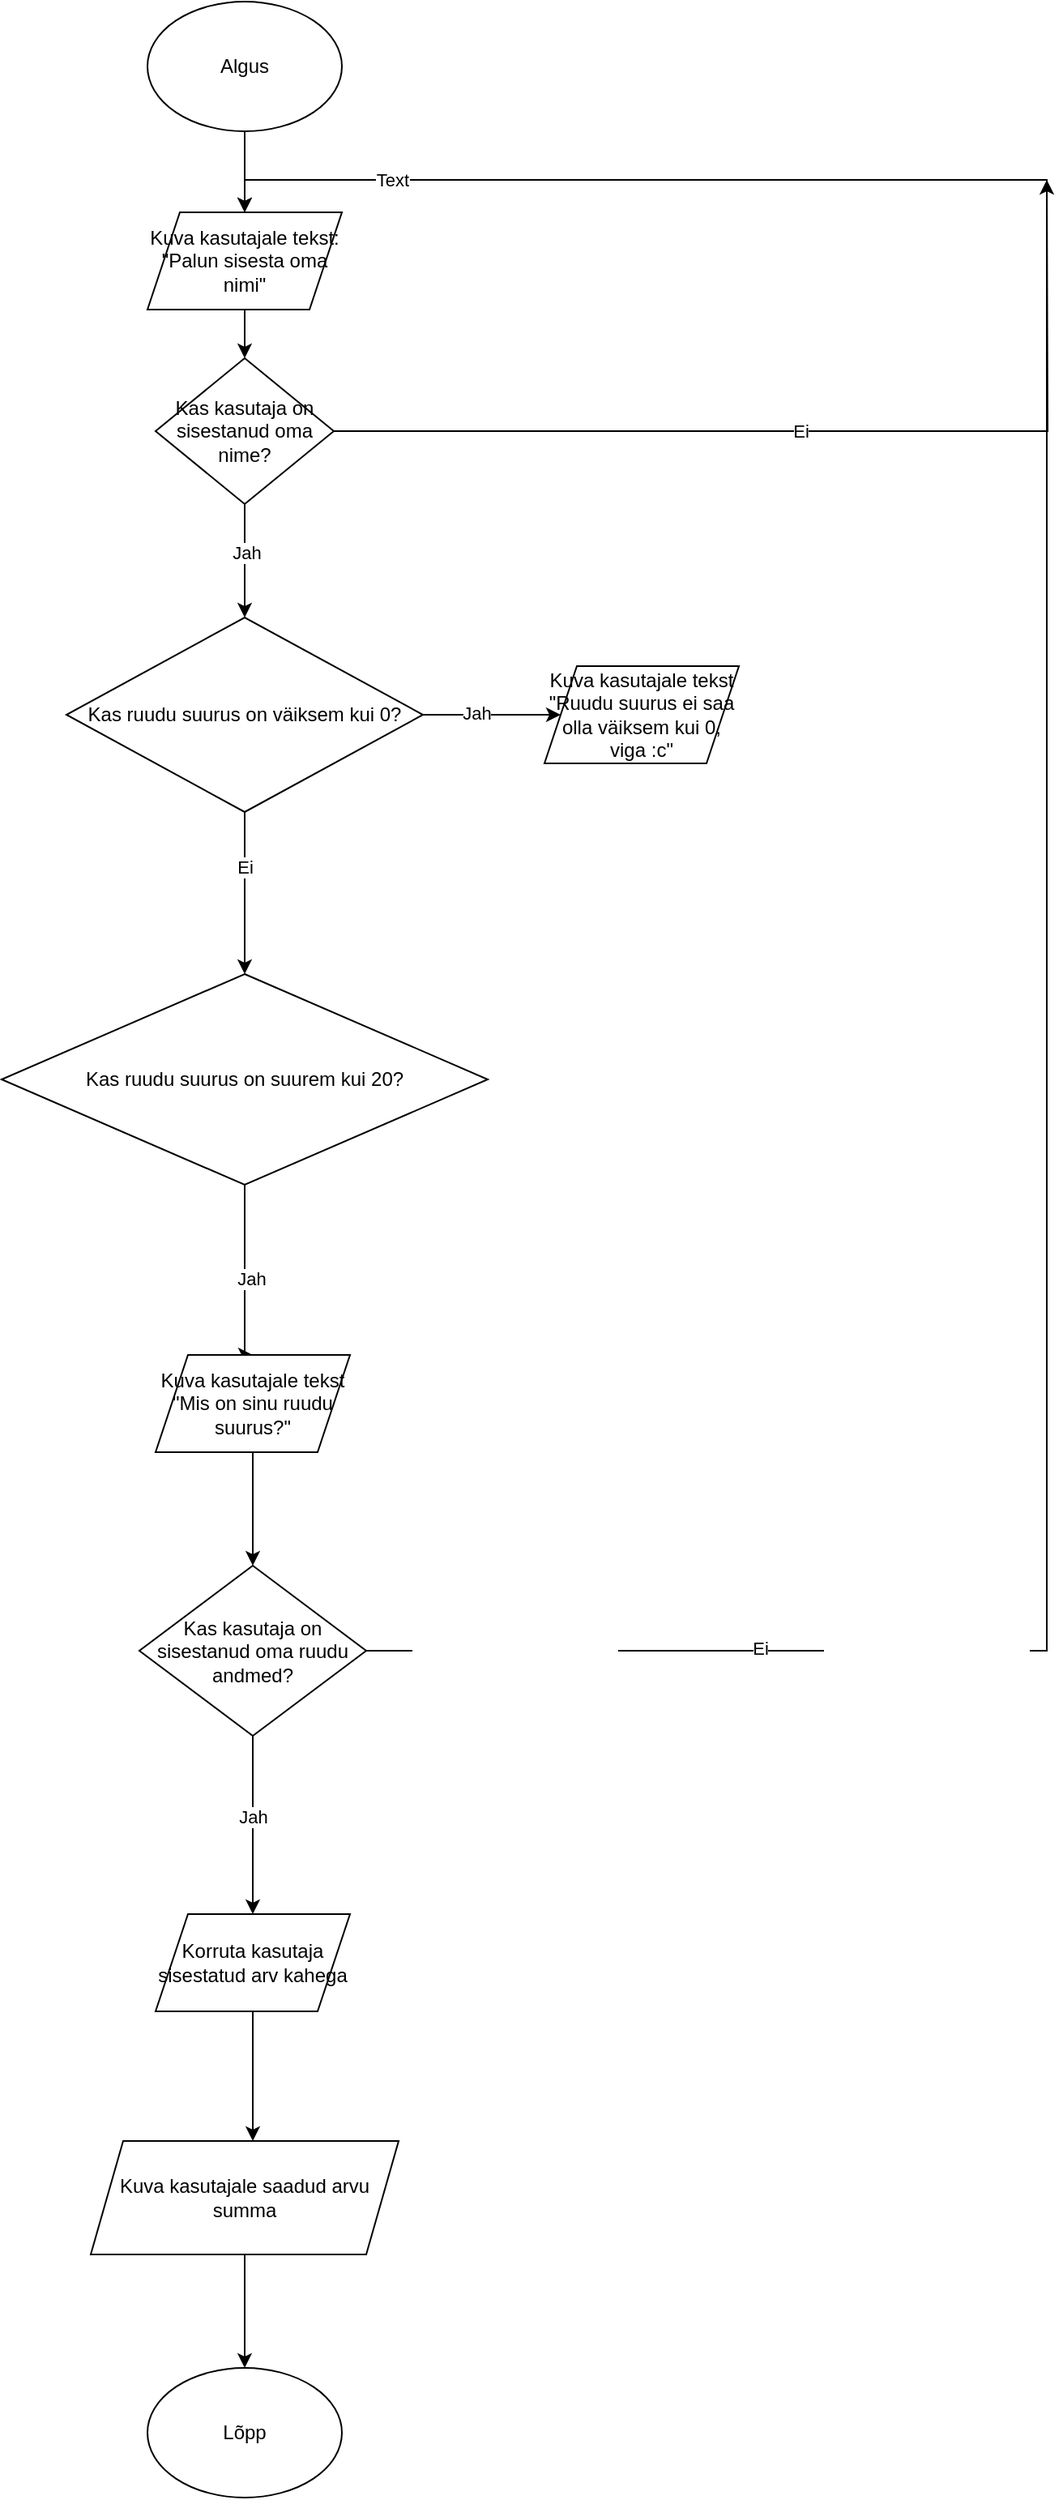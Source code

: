 <mxfile version="28.2.5">
  <diagram id="C5RBs43oDa-KdzZeNtuy" name="Page-1">
    <mxGraphModel dx="784" dy="2361" grid="1" gridSize="10" guides="1" tooltips="1" connect="1" arrows="1" fold="1" page="1" pageScale="1" pageWidth="827" pageHeight="1169" math="0" shadow="0">
      <root>
        <mxCell id="WIyWlLk6GJQsqaUBKTNV-0" />
        <mxCell id="WIyWlLk6GJQsqaUBKTNV-1" parent="WIyWlLk6GJQsqaUBKTNV-0" />
        <mxCell id="cY2-r-04Y-tzUWJ-VCKW-2" value="" style="edgeStyle=orthogonalEdgeStyle;rounded=0;orthogonalLoop=1;jettySize=auto;html=1;" edge="1" parent="WIyWlLk6GJQsqaUBKTNV-1" source="cY2-r-04Y-tzUWJ-VCKW-0" target="cY2-r-04Y-tzUWJ-VCKW-1">
          <mxGeometry relative="1" as="geometry" />
        </mxCell>
        <mxCell id="cY2-r-04Y-tzUWJ-VCKW-3" value="Ei" style="edgeLabel;html=1;align=center;verticalAlign=middle;resizable=0;points=[];" vertex="1" connectable="0" parent="cY2-r-04Y-tzUWJ-VCKW-2">
          <mxGeometry x="-0.32" relative="1" as="geometry">
            <mxPoint as="offset" />
          </mxGeometry>
        </mxCell>
        <mxCell id="cY2-r-04Y-tzUWJ-VCKW-49" value="" style="edgeStyle=orthogonalEdgeStyle;rounded=0;orthogonalLoop=1;jettySize=auto;html=1;" edge="1" parent="WIyWlLk6GJQsqaUBKTNV-1" source="cY2-r-04Y-tzUWJ-VCKW-0" target="cY2-r-04Y-tzUWJ-VCKW-48">
          <mxGeometry relative="1" as="geometry" />
        </mxCell>
        <mxCell id="cY2-r-04Y-tzUWJ-VCKW-50" value="Jah" style="edgeLabel;html=1;align=center;verticalAlign=middle;resizable=0;points=[];" vertex="1" connectable="0" parent="cY2-r-04Y-tzUWJ-VCKW-49">
          <mxGeometry x="-0.224" y="1" relative="1" as="geometry">
            <mxPoint as="offset" />
          </mxGeometry>
        </mxCell>
        <mxCell id="cY2-r-04Y-tzUWJ-VCKW-0" value="Kas ruudu suurus on väiksem kui 0?" style="rhombus;whiteSpace=wrap;html=1;" vertex="1" parent="WIyWlLk6GJQsqaUBKTNV-1">
          <mxGeometry x="205" y="130" width="220" height="120" as="geometry" />
        </mxCell>
        <mxCell id="cY2-r-04Y-tzUWJ-VCKW-10" value="" style="edgeStyle=orthogonalEdgeStyle;rounded=0;orthogonalLoop=1;jettySize=auto;html=1;" edge="1" parent="WIyWlLk6GJQsqaUBKTNV-1" source="cY2-r-04Y-tzUWJ-VCKW-1">
          <mxGeometry relative="1" as="geometry">
            <mxPoint x="320" y="585" as="targetPoint" />
            <Array as="points">
              <mxPoint x="315" y="585" />
            </Array>
          </mxGeometry>
        </mxCell>
        <mxCell id="cY2-r-04Y-tzUWJ-VCKW-15" value="Jah" style="edgeLabel;html=1;align=center;verticalAlign=middle;resizable=0;points=[];" vertex="1" connectable="0" parent="cY2-r-04Y-tzUWJ-VCKW-10">
          <mxGeometry x="0.048" y="4" relative="1" as="geometry">
            <mxPoint as="offset" />
          </mxGeometry>
        </mxCell>
        <mxCell id="cY2-r-04Y-tzUWJ-VCKW-1" value="Kas ruudu suurus on suurem kui 20?" style="rhombus;whiteSpace=wrap;html=1;" vertex="1" parent="WIyWlLk6GJQsqaUBKTNV-1">
          <mxGeometry x="165" y="350" width="300" height="130" as="geometry" />
        </mxCell>
        <mxCell id="cY2-r-04Y-tzUWJ-VCKW-18" value="" style="edgeStyle=orthogonalEdgeStyle;rounded=0;orthogonalLoop=1;jettySize=auto;html=1;" edge="1" parent="WIyWlLk6GJQsqaUBKTNV-1" source="cY2-r-04Y-tzUWJ-VCKW-16" target="cY2-r-04Y-tzUWJ-VCKW-17">
          <mxGeometry relative="1" as="geometry" />
        </mxCell>
        <mxCell id="cY2-r-04Y-tzUWJ-VCKW-16" value="Kuva kasutajale tekst&lt;div&gt;&quot;Mis on sinu ruudu suurus?&quot;&lt;/div&gt;" style="shape=parallelogram;perimeter=parallelogramPerimeter;whiteSpace=wrap;html=1;fixedSize=1;" vertex="1" parent="WIyWlLk6GJQsqaUBKTNV-1">
          <mxGeometry x="260" y="585" width="120" height="60" as="geometry" />
        </mxCell>
        <mxCell id="cY2-r-04Y-tzUWJ-VCKW-19" style="edgeStyle=orthogonalEdgeStyle;rounded=0;orthogonalLoop=1;jettySize=auto;html=1;entryX=0.5;entryY=0;entryDx=0;entryDy=0;" edge="1" parent="WIyWlLk6GJQsqaUBKTNV-1" source="cY2-r-04Y-tzUWJ-VCKW-17" target="cY2-r-04Y-tzUWJ-VCKW-31">
          <mxGeometry relative="1" as="geometry">
            <mxPoint x="550" y="-50" as="targetPoint" />
            <Array as="points">
              <mxPoint x="810" y="768" />
              <mxPoint x="810" y="-140" />
              <mxPoint x="315" y="-140" />
            </Array>
          </mxGeometry>
        </mxCell>
        <mxCell id="cY2-r-04Y-tzUWJ-VCKW-20" value="Ei" style="edgeLabel;html=1;align=center;verticalAlign=middle;resizable=0;points=[];" vertex="1" connectable="0" parent="cY2-r-04Y-tzUWJ-VCKW-19">
          <mxGeometry x="-0.737" y="3" relative="1" as="geometry">
            <mxPoint y="1" as="offset" />
          </mxGeometry>
        </mxCell>
        <mxCell id="cY2-r-04Y-tzUWJ-VCKW-29" value="Text" style="edgeLabel;html=1;align=center;verticalAlign=middle;resizable=0;points=[];" vertex="1" connectable="0" parent="cY2-r-04Y-tzUWJ-VCKW-19">
          <mxGeometry x="0.88" y="-1" relative="1" as="geometry">
            <mxPoint y="1" as="offset" />
          </mxGeometry>
        </mxCell>
        <mxCell id="cY2-r-04Y-tzUWJ-VCKW-21" style="edgeStyle=orthogonalEdgeStyle;rounded=0;orthogonalLoop=1;jettySize=auto;html=1;" edge="1" parent="WIyWlLk6GJQsqaUBKTNV-1" source="cY2-r-04Y-tzUWJ-VCKW-17">
          <mxGeometry relative="1" as="geometry">
            <mxPoint x="320" y="930" as="targetPoint" />
          </mxGeometry>
        </mxCell>
        <mxCell id="cY2-r-04Y-tzUWJ-VCKW-22" value="Jah" style="edgeLabel;html=1;align=center;verticalAlign=middle;resizable=0;points=[];" vertex="1" connectable="0" parent="cY2-r-04Y-tzUWJ-VCKW-21">
          <mxGeometry x="-0.091" relative="1" as="geometry">
            <mxPoint as="offset" />
          </mxGeometry>
        </mxCell>
        <mxCell id="cY2-r-04Y-tzUWJ-VCKW-17" value="Kas kasutaja on sisestanud oma ruudu andmed?" style="rhombus;whiteSpace=wrap;html=1;" vertex="1" parent="WIyWlLk6GJQsqaUBKTNV-1">
          <mxGeometry x="250" y="715" width="140" height="105" as="geometry" />
        </mxCell>
        <mxCell id="cY2-r-04Y-tzUWJ-VCKW-25" value="" style="edgeStyle=orthogonalEdgeStyle;rounded=0;orthogonalLoop=1;jettySize=auto;html=1;" edge="1" parent="WIyWlLk6GJQsqaUBKTNV-1" source="cY2-r-04Y-tzUWJ-VCKW-23">
          <mxGeometry relative="1" as="geometry">
            <mxPoint x="320" y="1070" as="targetPoint" />
          </mxGeometry>
        </mxCell>
        <mxCell id="cY2-r-04Y-tzUWJ-VCKW-23" value="Korruta kasutaja sisestatud arv kahega" style="shape=parallelogram;perimeter=parallelogramPerimeter;whiteSpace=wrap;html=1;fixedSize=1;" vertex="1" parent="WIyWlLk6GJQsqaUBKTNV-1">
          <mxGeometry x="260" y="930" width="120" height="60" as="geometry" />
        </mxCell>
        <mxCell id="cY2-r-04Y-tzUWJ-VCKW-28" value="" style="edgeStyle=orthogonalEdgeStyle;rounded=0;orthogonalLoop=1;jettySize=auto;html=1;" edge="1" parent="WIyWlLk6GJQsqaUBKTNV-1" source="cY2-r-04Y-tzUWJ-VCKW-26" target="cY2-r-04Y-tzUWJ-VCKW-27">
          <mxGeometry relative="1" as="geometry" />
        </mxCell>
        <mxCell id="cY2-r-04Y-tzUWJ-VCKW-26" value="Kuva kasutajale saadud arvu summa" style="shape=parallelogram;perimeter=parallelogramPerimeter;whiteSpace=wrap;html=1;fixedSize=1;" vertex="1" parent="WIyWlLk6GJQsqaUBKTNV-1">
          <mxGeometry x="220" y="1070" width="190" height="70" as="geometry" />
        </mxCell>
        <mxCell id="cY2-r-04Y-tzUWJ-VCKW-27" value="Lõpp" style="ellipse;whiteSpace=wrap;html=1;" vertex="1" parent="WIyWlLk6GJQsqaUBKTNV-1">
          <mxGeometry x="255" y="1210" width="120" height="80" as="geometry" />
        </mxCell>
        <mxCell id="cY2-r-04Y-tzUWJ-VCKW-32" value="" style="edgeStyle=orthogonalEdgeStyle;rounded=0;orthogonalLoop=1;jettySize=auto;html=1;" edge="1" parent="WIyWlLk6GJQsqaUBKTNV-1" source="cY2-r-04Y-tzUWJ-VCKW-30" target="cY2-r-04Y-tzUWJ-VCKW-31">
          <mxGeometry relative="1" as="geometry" />
        </mxCell>
        <mxCell id="cY2-r-04Y-tzUWJ-VCKW-30" value="Algus" style="ellipse;whiteSpace=wrap;html=1;" vertex="1" parent="WIyWlLk6GJQsqaUBKTNV-1">
          <mxGeometry x="255" y="-250" width="120" height="80" as="geometry" />
        </mxCell>
        <mxCell id="cY2-r-04Y-tzUWJ-VCKW-34" value="" style="edgeStyle=orthogonalEdgeStyle;rounded=0;orthogonalLoop=1;jettySize=auto;html=1;" edge="1" parent="WIyWlLk6GJQsqaUBKTNV-1" source="cY2-r-04Y-tzUWJ-VCKW-31" target="cY2-r-04Y-tzUWJ-VCKW-33">
          <mxGeometry relative="1" as="geometry" />
        </mxCell>
        <mxCell id="cY2-r-04Y-tzUWJ-VCKW-31" value="Kuva kasutajale tekst:&lt;div&gt;&quot;Palun sisesta oma nimi&quot;&lt;/div&gt;" style="shape=parallelogram;perimeter=parallelogramPerimeter;whiteSpace=wrap;html=1;fixedSize=1;" vertex="1" parent="WIyWlLk6GJQsqaUBKTNV-1">
          <mxGeometry x="255" y="-120" width="120" height="60" as="geometry" />
        </mxCell>
        <mxCell id="cY2-r-04Y-tzUWJ-VCKW-38" value="" style="edgeStyle=orthogonalEdgeStyle;rounded=0;orthogonalLoop=1;jettySize=auto;html=1;" edge="1" parent="WIyWlLk6GJQsqaUBKTNV-1" source="cY2-r-04Y-tzUWJ-VCKW-33" target="cY2-r-04Y-tzUWJ-VCKW-0">
          <mxGeometry relative="1" as="geometry" />
        </mxCell>
        <mxCell id="cY2-r-04Y-tzUWJ-VCKW-40" value="Jah" style="edgeLabel;html=1;align=center;verticalAlign=middle;resizable=0;points=[];" vertex="1" connectable="0" parent="cY2-r-04Y-tzUWJ-VCKW-38">
          <mxGeometry x="-0.143" y="1" relative="1" as="geometry">
            <mxPoint as="offset" />
          </mxGeometry>
        </mxCell>
        <mxCell id="cY2-r-04Y-tzUWJ-VCKW-39" style="edgeStyle=orthogonalEdgeStyle;rounded=0;orthogonalLoop=1;jettySize=auto;html=1;" edge="1" parent="WIyWlLk6GJQsqaUBKTNV-1" source="cY2-r-04Y-tzUWJ-VCKW-33">
          <mxGeometry relative="1" as="geometry">
            <mxPoint x="810" y="-140" as="targetPoint" />
          </mxGeometry>
        </mxCell>
        <mxCell id="cY2-r-04Y-tzUWJ-VCKW-41" value="Ei" style="edgeLabel;html=1;align=center;verticalAlign=middle;resizable=0;points=[];" vertex="1" connectable="0" parent="cY2-r-04Y-tzUWJ-VCKW-39">
          <mxGeometry x="-0.033" relative="1" as="geometry">
            <mxPoint as="offset" />
          </mxGeometry>
        </mxCell>
        <mxCell id="cY2-r-04Y-tzUWJ-VCKW-33" value="Kas kasutaja on sisestanud oma nime?" style="rhombus;whiteSpace=wrap;html=1;" vertex="1" parent="WIyWlLk6GJQsqaUBKTNV-1">
          <mxGeometry x="260" y="-30" width="110" height="90" as="geometry" />
        </mxCell>
        <mxCell id="cY2-r-04Y-tzUWJ-VCKW-48" value="Kuva kasutajale tekst&lt;div&gt;&quot;Ruudu suurus ei saa olla väiksem kui 0, viga :c&quot;&lt;/div&gt;" style="shape=parallelogram;perimeter=parallelogramPerimeter;whiteSpace=wrap;html=1;fixedSize=1;" vertex="1" parent="WIyWlLk6GJQsqaUBKTNV-1">
          <mxGeometry x="500" y="160" width="120" height="60" as="geometry" />
        </mxCell>
      </root>
    </mxGraphModel>
  </diagram>
</mxfile>
